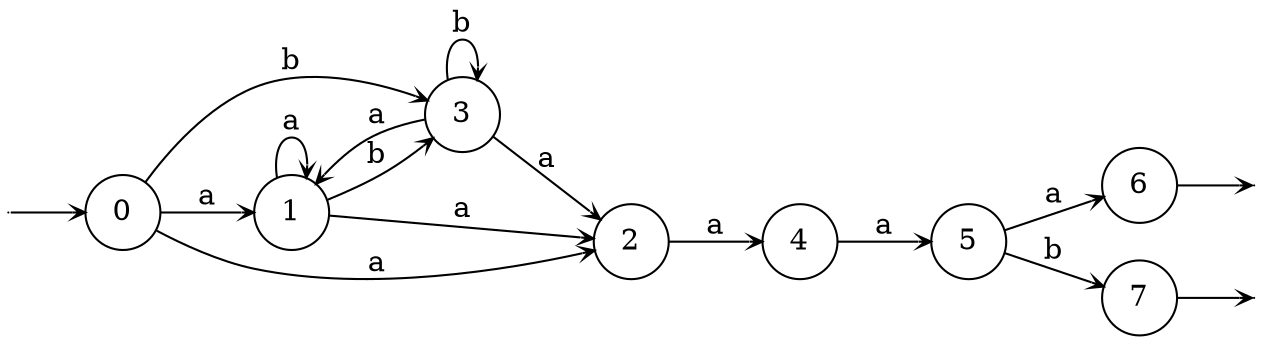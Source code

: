 digraph
{
  vcsn_context = "letterset<char_letters(ab)>, q"
  rankdir = LR
  edge [arrowhead = vee, arrowsize = .6]
  {
    node [shape = point, width = 0]
    I0
    F6
    F7
  }
  {
    node [shape = circle, style = rounded, width = 0.5]
    0
    1
    2
    3
    4
    5
    6
    7
  }
  I0 -> 0
  0 -> 1 [label = "a"]
  0 -> 2 [label = "a"]
  0 -> 3 [label = "b"]
  1 -> 1 [label = "a"]
  1 -> 2 [label = "a"]
  1 -> 3 [label = "b"]
  2 -> 4 [label = "a"]
  3 -> 1 [label = "a"]
  3 -> 2 [label = "a"]
  3 -> 3 [label = "b"]
  4 -> 5 [label = "a"]
  5 -> 6 [label = "a"]
  5 -> 7 [label = "b"]
  6 -> F6
  7 -> F7
}
